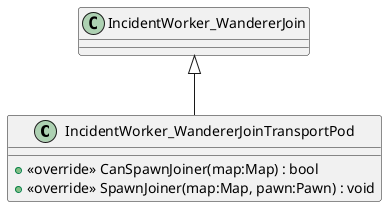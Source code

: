 @startuml
class IncidentWorker_WandererJoinTransportPod {
    + <<override>> CanSpawnJoiner(map:Map) : bool
    + <<override>> SpawnJoiner(map:Map, pawn:Pawn) : void
}
IncidentWorker_WandererJoin <|-- IncidentWorker_WandererJoinTransportPod
@enduml
